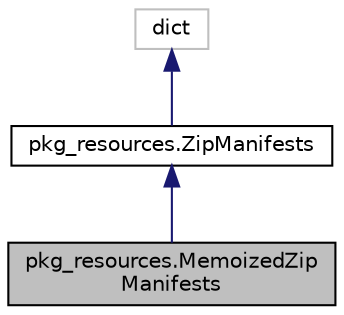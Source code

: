 digraph "pkg_resources.MemoizedZipManifests"
{
 // LATEX_PDF_SIZE
  edge [fontname="Helvetica",fontsize="10",labelfontname="Helvetica",labelfontsize="10"];
  node [fontname="Helvetica",fontsize="10",shape=record];
  Node1 [label="pkg_resources.MemoizedZip\lManifests",height=0.2,width=0.4,color="black", fillcolor="grey75", style="filled", fontcolor="black",tooltip=" "];
  Node2 -> Node1 [dir="back",color="midnightblue",fontsize="10",style="solid"];
  Node2 [label="pkg_resources.ZipManifests",height=0.2,width=0.4,color="black", fillcolor="white", style="filled",URL="$classpkg__resources_1_1_zip_manifests.html",tooltip=" "];
  Node3 -> Node2 [dir="back",color="midnightblue",fontsize="10",style="solid"];
  Node3 [label="dict",height=0.2,width=0.4,color="grey75", fillcolor="white", style="filled",tooltip=" "];
}
